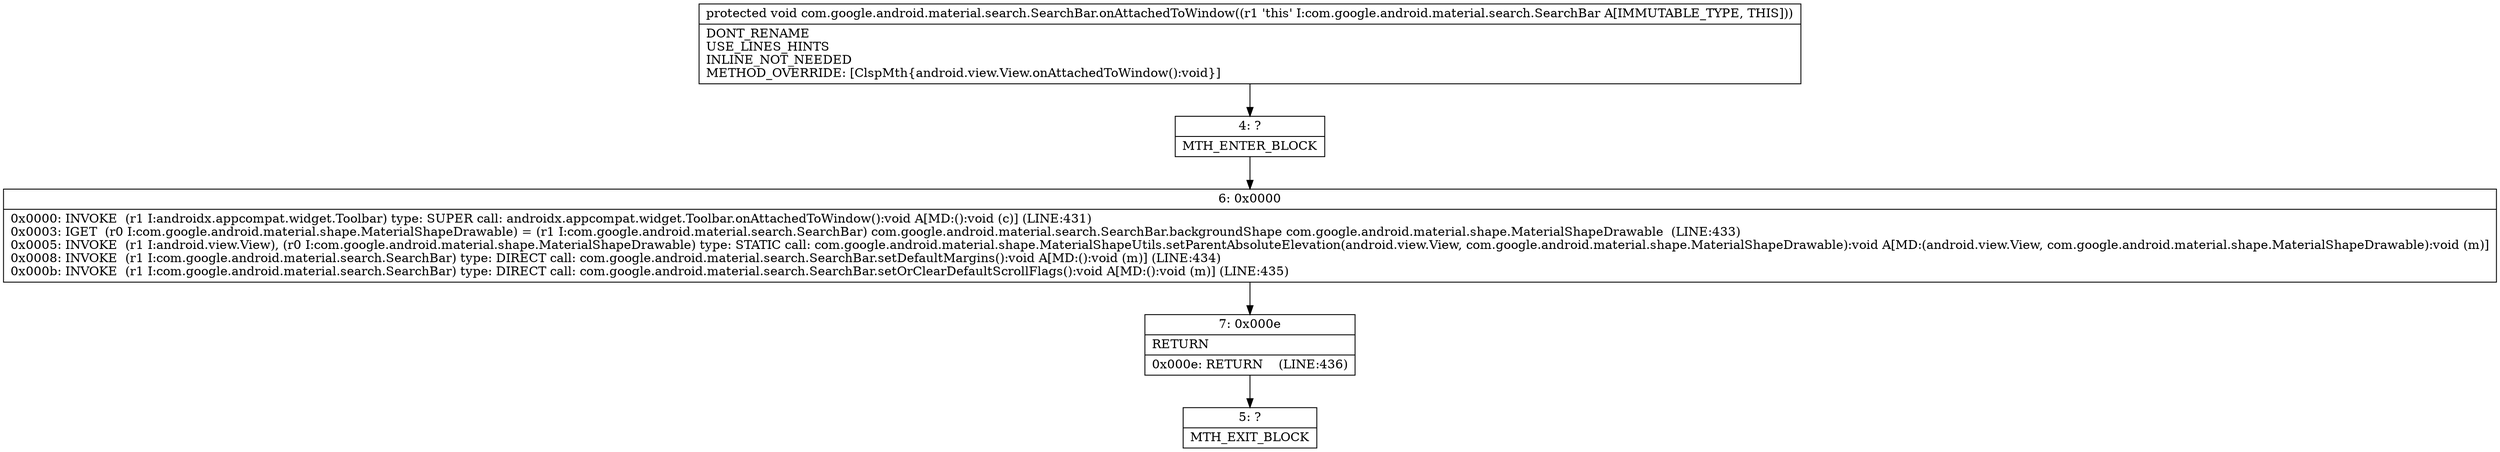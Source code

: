 digraph "CFG forcom.google.android.material.search.SearchBar.onAttachedToWindow()V" {
Node_4 [shape=record,label="{4\:\ ?|MTH_ENTER_BLOCK\l}"];
Node_6 [shape=record,label="{6\:\ 0x0000|0x0000: INVOKE  (r1 I:androidx.appcompat.widget.Toolbar) type: SUPER call: androidx.appcompat.widget.Toolbar.onAttachedToWindow():void A[MD:():void (c)] (LINE:431)\l0x0003: IGET  (r0 I:com.google.android.material.shape.MaterialShapeDrawable) = (r1 I:com.google.android.material.search.SearchBar) com.google.android.material.search.SearchBar.backgroundShape com.google.android.material.shape.MaterialShapeDrawable  (LINE:433)\l0x0005: INVOKE  (r1 I:android.view.View), (r0 I:com.google.android.material.shape.MaterialShapeDrawable) type: STATIC call: com.google.android.material.shape.MaterialShapeUtils.setParentAbsoluteElevation(android.view.View, com.google.android.material.shape.MaterialShapeDrawable):void A[MD:(android.view.View, com.google.android.material.shape.MaterialShapeDrawable):void (m)]\l0x0008: INVOKE  (r1 I:com.google.android.material.search.SearchBar) type: DIRECT call: com.google.android.material.search.SearchBar.setDefaultMargins():void A[MD:():void (m)] (LINE:434)\l0x000b: INVOKE  (r1 I:com.google.android.material.search.SearchBar) type: DIRECT call: com.google.android.material.search.SearchBar.setOrClearDefaultScrollFlags():void A[MD:():void (m)] (LINE:435)\l}"];
Node_7 [shape=record,label="{7\:\ 0x000e|RETURN\l|0x000e: RETURN    (LINE:436)\l}"];
Node_5 [shape=record,label="{5\:\ ?|MTH_EXIT_BLOCK\l}"];
MethodNode[shape=record,label="{protected void com.google.android.material.search.SearchBar.onAttachedToWindow((r1 'this' I:com.google.android.material.search.SearchBar A[IMMUTABLE_TYPE, THIS]))  | DONT_RENAME\lUSE_LINES_HINTS\lINLINE_NOT_NEEDED\lMETHOD_OVERRIDE: [ClspMth\{android.view.View.onAttachedToWindow():void\}]\l}"];
MethodNode -> Node_4;Node_4 -> Node_6;
Node_6 -> Node_7;
Node_7 -> Node_5;
}


